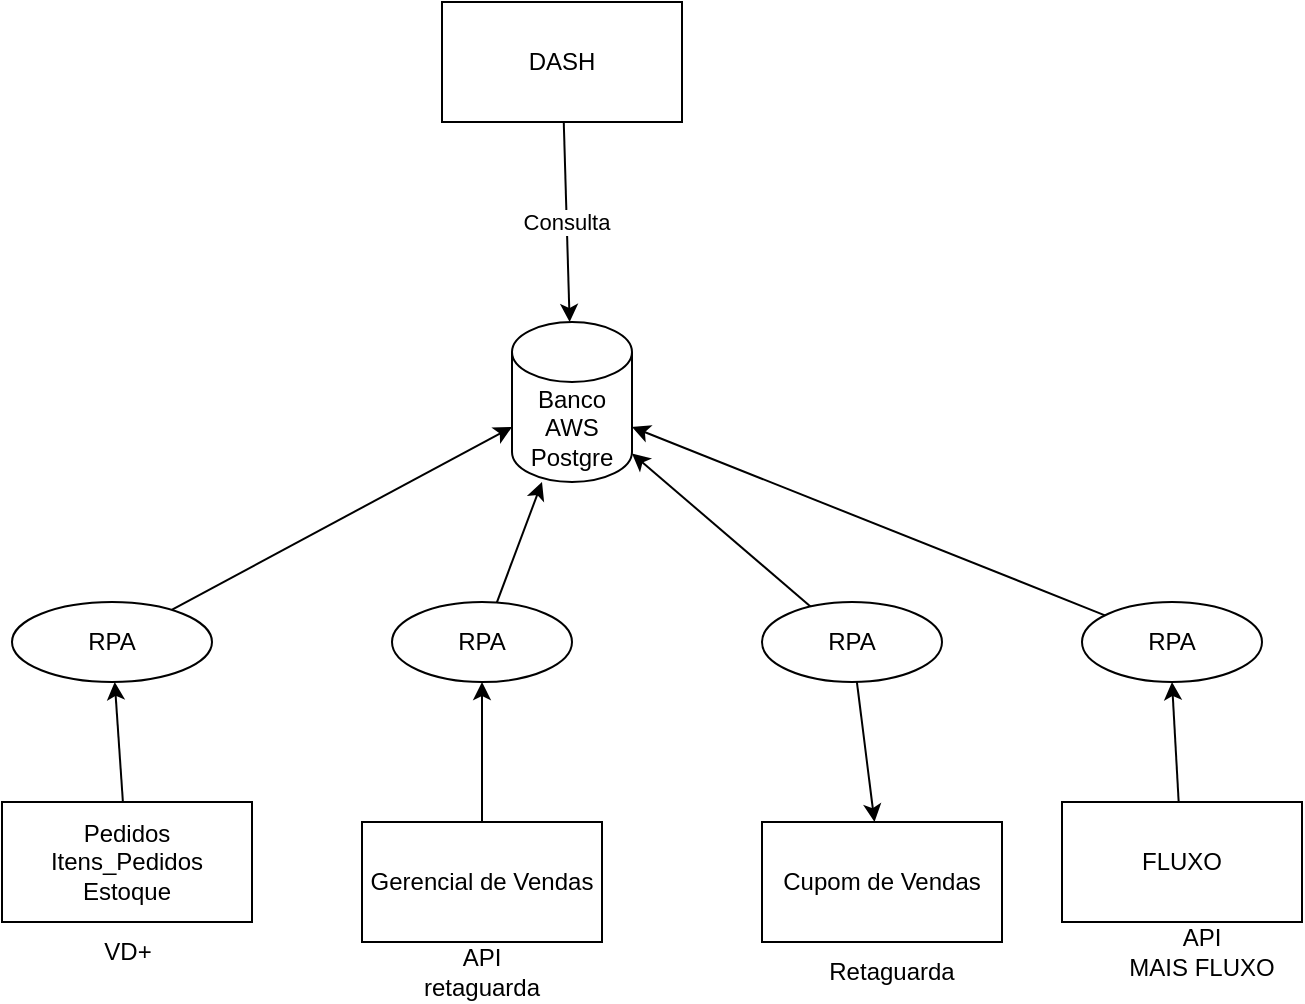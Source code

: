 <mxfile>
    <diagram id="n3cZLm3-LmzTurebnQ2y" name="Page-1">
        <mxGraphModel dx="1397" dy="600" grid="1" gridSize="10" guides="1" tooltips="1" connect="1" arrows="1" fold="1" page="1" pageScale="1" pageWidth="850" pageHeight="1100" math="0" shadow="0">
            <root>
                <mxCell id="0"/>
                <mxCell id="1" parent="0"/>
                <mxCell id="2" value="Banco&lt;br&gt;AWS&lt;br&gt;Postgre&lt;br&gt;" style="shape=cylinder3;whiteSpace=wrap;html=1;boundedLbl=1;backgroundOutline=1;size=15;" vertex="1" parent="1">
                    <mxGeometry x="355" y="270" width="60" height="80" as="geometry"/>
                </mxCell>
                <mxCell id="5" style="edgeStyle=none;html=1;" edge="1" parent="1" source="3" target="4">
                    <mxGeometry relative="1" as="geometry"/>
                </mxCell>
                <mxCell id="3" value="Pedidos&lt;br&gt;Itens_Pedidos&lt;br&gt;Estoque" style="rounded=0;whiteSpace=wrap;html=1;" vertex="1" parent="1">
                    <mxGeometry x="100" y="510" width="125" height="60" as="geometry"/>
                </mxCell>
                <mxCell id="6" style="edgeStyle=none;html=1;entryX=0;entryY=0;entryDx=0;entryDy=52.5;entryPerimeter=0;" edge="1" parent="1" source="4" target="2">
                    <mxGeometry relative="1" as="geometry"/>
                </mxCell>
                <mxCell id="4" value="RPA&lt;br&gt;" style="ellipse;whiteSpace=wrap;html=1;" vertex="1" parent="1">
                    <mxGeometry x="105" y="410" width="100" height="40" as="geometry"/>
                </mxCell>
                <mxCell id="7" value="VD+" style="text;html=1;strokeColor=none;fillColor=none;align=center;verticalAlign=middle;whiteSpace=wrap;rounded=0;" vertex="1" parent="1">
                    <mxGeometry x="132.5" y="570" width="60" height="30" as="geometry"/>
                </mxCell>
                <mxCell id="9" style="edgeStyle=none;html=1;" edge="1" parent="1" source="8" target="2">
                    <mxGeometry relative="1" as="geometry"/>
                </mxCell>
                <mxCell id="8" value="RPA&lt;br&gt;" style="ellipse;whiteSpace=wrap;html=1;" vertex="1" parent="1">
                    <mxGeometry x="295" y="410" width="90" height="40" as="geometry"/>
                </mxCell>
                <mxCell id="11" style="edgeStyle=none;html=1;" edge="1" parent="1" source="10" target="8">
                    <mxGeometry relative="1" as="geometry"/>
                </mxCell>
                <mxCell id="10" value="Gerencial de Vendas&lt;br&gt;" style="rounded=0;whiteSpace=wrap;html=1;" vertex="1" parent="1">
                    <mxGeometry x="280" y="520" width="120" height="60" as="geometry"/>
                </mxCell>
                <mxCell id="12" value="API retaguarda&lt;br&gt;" style="text;html=1;strokeColor=none;fillColor=none;align=center;verticalAlign=middle;whiteSpace=wrap;rounded=0;" vertex="1" parent="1">
                    <mxGeometry x="310" y="580" width="60" height="30" as="geometry"/>
                </mxCell>
                <mxCell id="15" style="edgeStyle=none;html=1;" edge="1" parent="1" source="14" target="2">
                    <mxGeometry relative="1" as="geometry"/>
                </mxCell>
                <mxCell id="17" style="edgeStyle=none;html=1;" edge="1" parent="1" source="14" target="16">
                    <mxGeometry relative="1" as="geometry"/>
                </mxCell>
                <mxCell id="14" value="RPA" style="ellipse;whiteSpace=wrap;html=1;" vertex="1" parent="1">
                    <mxGeometry x="480" y="410" width="90" height="40" as="geometry"/>
                </mxCell>
                <mxCell id="16" value="Cupom de Vendas" style="rounded=0;whiteSpace=wrap;html=1;" vertex="1" parent="1">
                    <mxGeometry x="480" y="520" width="120" height="60" as="geometry"/>
                </mxCell>
                <mxCell id="18" value="Retaguarda" style="text;html=1;strokeColor=none;fillColor=none;align=center;verticalAlign=middle;whiteSpace=wrap;rounded=0;" vertex="1" parent="1">
                    <mxGeometry x="515" y="580" width="60" height="30" as="geometry"/>
                </mxCell>
                <mxCell id="21" style="edgeStyle=none;html=1;entryX=1;entryY=0;entryDx=0;entryDy=52.5;entryPerimeter=0;" edge="1" parent="1" source="19" target="2">
                    <mxGeometry relative="1" as="geometry"/>
                </mxCell>
                <mxCell id="19" value="RPA" style="ellipse;whiteSpace=wrap;html=1;" vertex="1" parent="1">
                    <mxGeometry x="640" y="410" width="90" height="40" as="geometry"/>
                </mxCell>
                <mxCell id="24" style="edgeStyle=none;html=1;entryX=0.5;entryY=1;entryDx=0;entryDy=0;" edge="1" parent="1" source="22" target="19">
                    <mxGeometry relative="1" as="geometry"/>
                </mxCell>
                <mxCell id="22" value="FLUXO" style="rounded=0;whiteSpace=wrap;html=1;" vertex="1" parent="1">
                    <mxGeometry x="630" y="510" width="120" height="60" as="geometry"/>
                </mxCell>
                <mxCell id="23" value="API&lt;br&gt;MAIS FLUXO" style="text;html=1;strokeColor=none;fillColor=none;align=center;verticalAlign=middle;whiteSpace=wrap;rounded=0;" vertex="1" parent="1">
                    <mxGeometry x="650" y="570" width="100" height="30" as="geometry"/>
                </mxCell>
                <mxCell id="26" value="Consulta&lt;br&gt;" style="edgeStyle=none;html=1;" edge="1" parent="1" source="25" target="2">
                    <mxGeometry relative="1" as="geometry"/>
                </mxCell>
                <mxCell id="25" value="DASH&lt;br&gt;" style="rounded=0;whiteSpace=wrap;html=1;" vertex="1" parent="1">
                    <mxGeometry x="320" y="110" width="120" height="60" as="geometry"/>
                </mxCell>
            </root>
        </mxGraphModel>
    </diagram>
</mxfile>